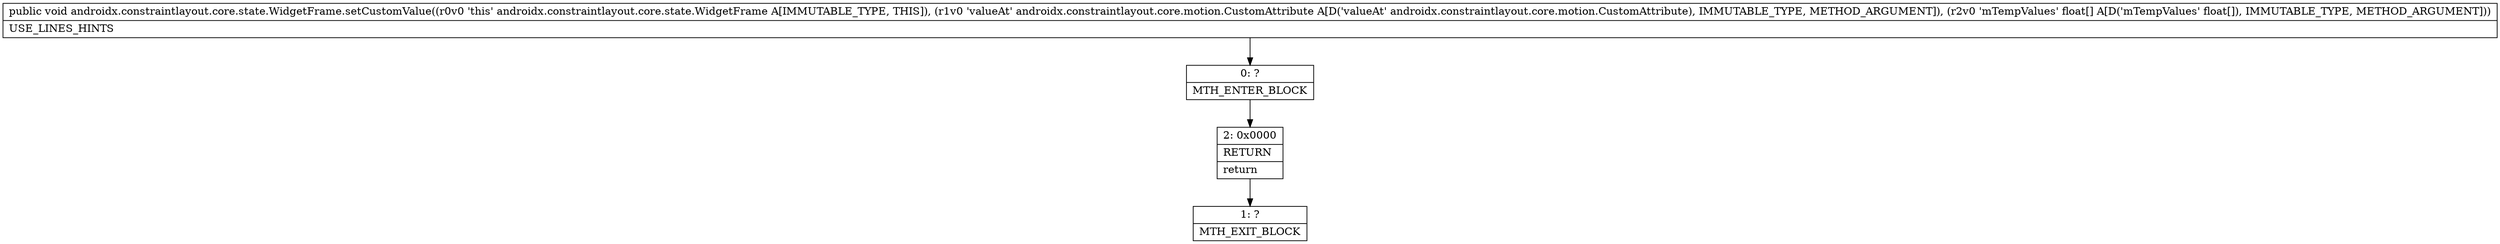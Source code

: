 digraph "CFG forandroidx.constraintlayout.core.state.WidgetFrame.setCustomValue(Landroidx\/constraintlayout\/core\/motion\/CustomAttribute;[F)V" {
Node_0 [shape=record,label="{0\:\ ?|MTH_ENTER_BLOCK\l}"];
Node_2 [shape=record,label="{2\:\ 0x0000|RETURN\l|return\l}"];
Node_1 [shape=record,label="{1\:\ ?|MTH_EXIT_BLOCK\l}"];
MethodNode[shape=record,label="{public void androidx.constraintlayout.core.state.WidgetFrame.setCustomValue((r0v0 'this' androidx.constraintlayout.core.state.WidgetFrame A[IMMUTABLE_TYPE, THIS]), (r1v0 'valueAt' androidx.constraintlayout.core.motion.CustomAttribute A[D('valueAt' androidx.constraintlayout.core.motion.CustomAttribute), IMMUTABLE_TYPE, METHOD_ARGUMENT]), (r2v0 'mTempValues' float[] A[D('mTempValues' float[]), IMMUTABLE_TYPE, METHOD_ARGUMENT]))  | USE_LINES_HINTS\l}"];
MethodNode -> Node_0;Node_0 -> Node_2;
Node_2 -> Node_1;
}

